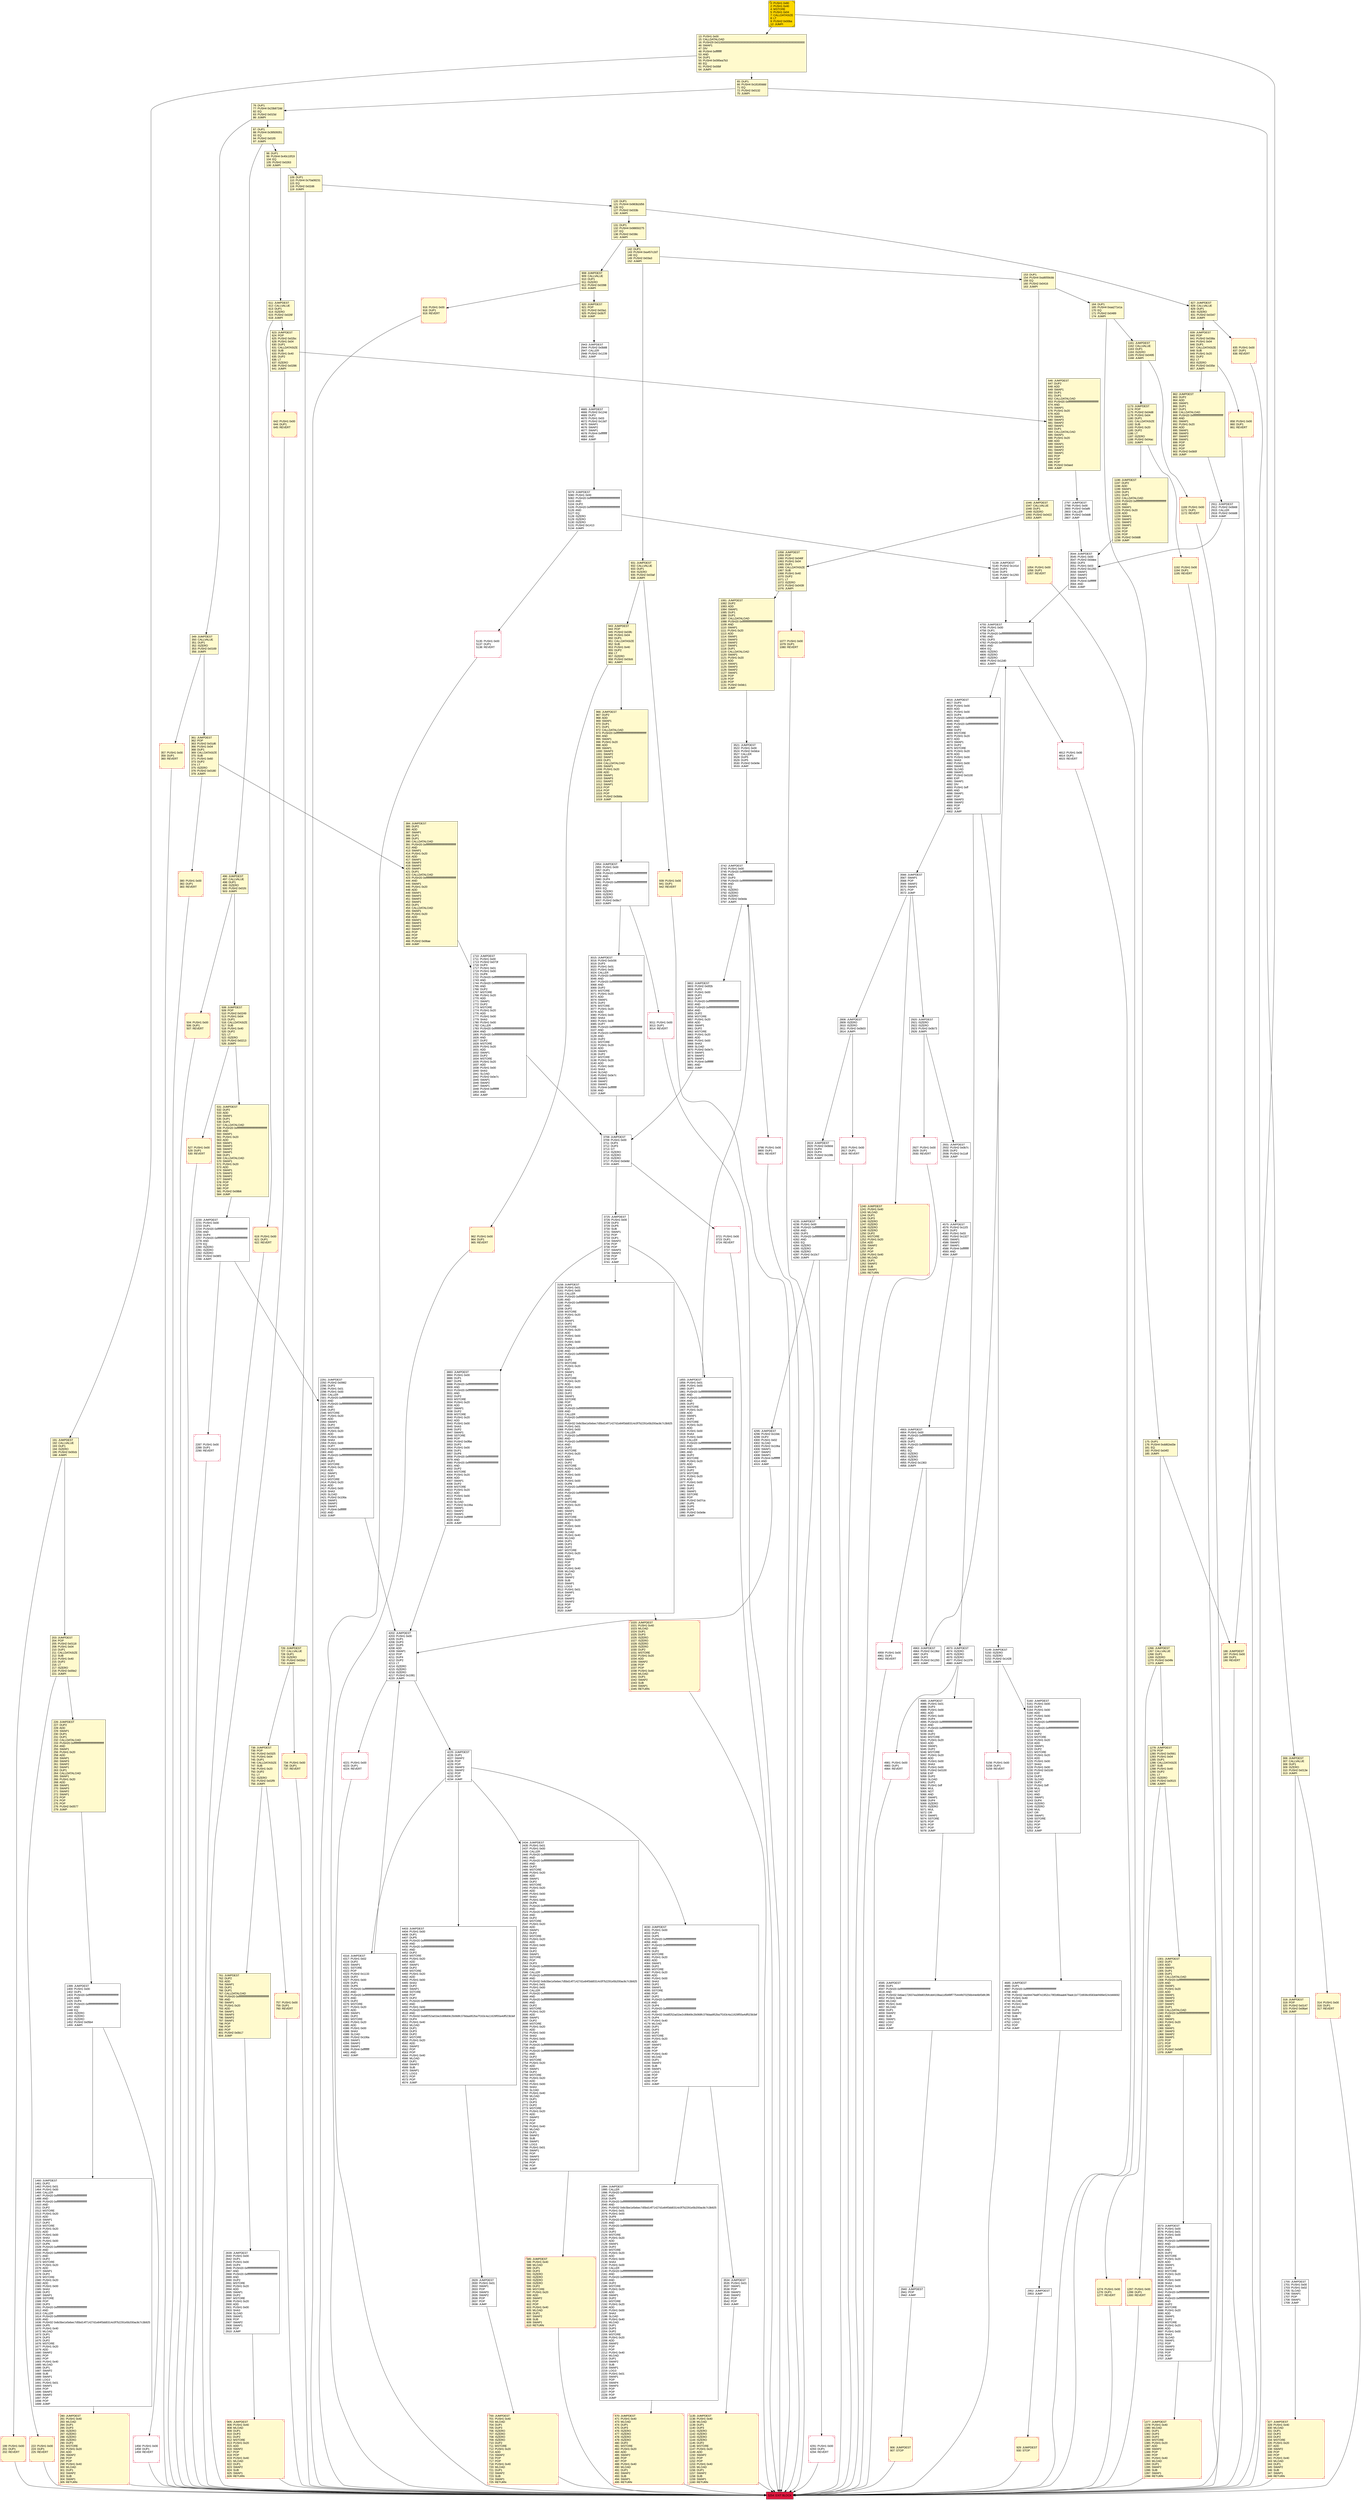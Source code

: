 digraph G {
bgcolor=transparent rankdir=UD;
node [shape=box style=filled color=black fillcolor=white fontname=arial fontcolor=black];
827 [label="827: JUMPDEST\l828: CALLVALUE\l829: DUP1\l830: ISZERO\l831: PUSH2 0x0347\l834: JUMPI\l" fillcolor=lemonchiffon ];
318 [label="318: JUMPDEST\l319: POP\l320: PUSH2 0x0147\l323: PUSH2 0x06a4\l326: JUMP\l" fillcolor=lemonchiffon ];
1278 [label="1278: JUMPDEST\l1279: POP\l1280: PUSH2 0x0561\l1283: PUSH1 0x04\l1285: DUP1\l1286: CALLDATASIZE\l1287: SUB\l1288: PUSH1 0x40\l1290: DUP2\l1291: LT\l1292: ISZERO\l1293: PUSH2 0x0515\l1296: JUMPI\l" fillcolor=lemonchiffon ];
738 [label="738: JUMPDEST\l739: POP\l740: PUSH2 0x0325\l743: PUSH1 0x04\l745: DUP1\l746: CALLDATASIZE\l747: SUB\l748: PUSH1 0x20\l750: DUP2\l751: LT\l752: ISZERO\l753: PUSH2 0x02f9\l756: JUMPI\l" fillcolor=lemonchiffon ];
1192 [label="1192: PUSH1 0x00\l1194: DUP1\l1195: REVERT\l" fillcolor=lemonchiffon shape=Msquare color=crimson ];
939 [label="939: PUSH1 0x00\l941: DUP1\l942: REVERT\l" fillcolor=lemonchiffon shape=Msquare color=crimson ];
5160 [label="5160: JUMPDEST\l5161: PUSH1 0x00\l5163: DUP3\l5164: PUSH1 0x00\l5166: ADD\l5167: PUSH1 0x00\l5169: DUP4\l5170: PUSH20 0xffffffffffffffffffffffffffffffffffffffff\l5191: AND\l5192: PUSH20 0xffffffffffffffffffffffffffffffffffffffff\l5213: AND\l5214: DUP2\l5215: MSTORE\l5216: PUSH1 0x20\l5218: ADD\l5219: SWAP1\l5220: DUP2\l5221: MSTORE\l5222: PUSH1 0x20\l5224: ADD\l5225: PUSH1 0x00\l5227: SHA3\l5228: PUSH1 0x00\l5230: PUSH2 0x0100\l5233: EXP\l5234: DUP2\l5235: SLOAD\l5236: DUP2\l5237: PUSH1 0xff\l5239: MUL\l5240: NOT\l5241: AND\l5242: SWAP1\l5243: DUP4\l5244: ISZERO\l5245: ISZERO\l5246: MUL\l5247: OR\l5248: SWAP1\l5249: SSTORE\l5250: POP\l5251: POP\l5252: POP\l5253: JUMP\l" ];
1456 [label="1456: PUSH1 0x00\l1458: DUP1\l1459: REVERT\l" shape=Msquare color=crimson ];
1081 [label="1081: JUMPDEST\l1082: DUP2\l1083: ADD\l1084: SWAP1\l1085: DUP1\l1086: DUP1\l1087: CALLDATALOAD\l1088: PUSH20 0xffffffffffffffffffffffffffffffffffffffff\l1109: AND\l1110: SWAP1\l1111: PUSH1 0x20\l1113: ADD\l1114: SWAP1\l1115: SWAP3\l1116: SWAP2\l1117: SWAP1\l1118: DUP1\l1119: CALLDATALOAD\l1120: SWAP1\l1121: PUSH1 0x20\l1123: ADD\l1124: SWAP1\l1125: SWAP3\l1126: SWAP2\l1127: SWAP1\l1128: POP\l1129: POP\l1130: POP\l1131: PUSH2 0x0dc1\l1134: JUMP\l" fillcolor=lemonchiffon ];
1196 [label="1196: JUMPDEST\l1197: DUP2\l1198: ADD\l1199: SWAP1\l1200: DUP1\l1201: DUP1\l1202: CALLDATALOAD\l1203: PUSH20 0xffffffffffffffffffffffffffffffffffffffff\l1224: AND\l1225: SWAP1\l1226: PUSH1 0x20\l1228: ADD\l1229: SWAP1\l1230: SWAP3\l1231: SWAP2\l1232: SWAP1\l1233: POP\l1234: POP\l1235: POP\l1236: PUSH2 0x0dd8\l1239: JUMP\l" fillcolor=lemonchiffon ];
4575 [label="4575: JUMPDEST\l4576: PUSH2 0x11f3\l4579: DUP2\l4580: PUSH1 0x03\l4582: PUSH2 0x1327\l4585: SWAP1\l4586: SWAP2\l4587: SWAP1\l4588: PUSH4 0xffffffff\l4593: AND\l4594: JUMP\l" ];
4973 [label="4973: JUMPDEST\l4974: ISZERO\l4975: ISZERO\l4976: ISZERO\l4977: PUSH2 0x1379\l4980: JUMPI\l" ];
361 [label="361: JUMPDEST\l362: POP\l363: PUSH2 0x01d6\l366: PUSH1 0x04\l368: DUP1\l369: CALLDATASIZE\l370: SUB\l371: PUSH1 0x60\l373: DUP2\l374: LT\l375: ISZERO\l376: PUSH2 0x0180\l379: JUMPI\l" fillcolor=lemonchiffon ];
153 [label="153: DUP1\l154: PUSH4 0xa9059cbb\l159: EQ\l160: PUSH2 0x0416\l163: JUMPI\l" fillcolor=lemonchiffon ];
164 [label="164: DUP1\l165: PUSH4 0xaa271e1a\l170: EQ\l171: PUSH2 0x0489\l174: JUMPI\l" fillcolor=lemonchiffon ];
1046 [label="1046: JUMPDEST\l1047: CALLVALUE\l1048: DUP1\l1049: ISZERO\l1050: PUSH2 0x0422\l1053: JUMPI\l" fillcolor=lemonchiffon ];
906 [label="906: JUMPDEST\l907: STOP\l" fillcolor=lemonchiffon shape=Msquare color=crimson ];
203 [label="203: JUMPDEST\l204: POP\l205: PUSH2 0x0118\l208: PUSH1 0x04\l210: DUP1\l211: CALLDATASIZE\l212: SUB\l213: PUSH1 0x40\l215: DUP2\l216: LT\l217: ISZERO\l218: PUSH2 0x00e2\l221: JUMPI\l" fillcolor=lemonchiffon ];
642 [label="642: PUSH1 0x00\l644: DUP1\l645: REVERT\l" fillcolor=lemonchiffon shape=Msquare color=crimson ];
280 [label="280: JUMPDEST\l281: PUSH1 0x40\l283: MLOAD\l284: DUP1\l285: DUP3\l286: ISZERO\l287: ISZERO\l288: ISZERO\l289: ISZERO\l290: DUP2\l291: MSTORE\l292: PUSH1 0x20\l294: ADD\l295: SWAP2\l296: POP\l297: POP\l298: PUSH1 0x40\l300: MLOAD\l301: DUP1\l302: SWAP2\l303: SUB\l304: SWAP1\l305: RETURN\l" fillcolor=lemonchiffon shape=Msquare color=crimson ];
1399 [label="1399: JUMPDEST\l1400: PUSH1 0x00\l1402: DUP1\l1403: PUSH20 0xffffffffffffffffffffffffffffffffffffffff\l1424: AND\l1425: DUP4\l1426: PUSH20 0xffffffffffffffffffffffffffffffffffffffff\l1447: AND\l1448: EQ\l1449: ISZERO\l1450: ISZERO\l1451: ISZERO\l1452: PUSH2 0x05b4\l1455: JUMPI\l" ];
13 [label="13: PUSH1 0x00\l15: CALLDATALOAD\l16: PUSH29 0x0100000000000000000000000000000000000000000000000000000000\l46: SWAP1\l47: DIV\l48: PUSH4 0xffffffff\l53: AND\l54: DUP1\l55: PUSH4 0x095ea7b3\l60: EQ\l61: PUSH2 0x00bf\l64: JUMPI\l" fillcolor=lemonchiffon ];
1173 [label="1173: JUMPDEST\l1174: POP\l1175: PUSH2 0x04d8\l1178: PUSH1 0x04\l1180: DUP1\l1181: CALLDATASIZE\l1182: SUB\l1183: PUSH1 0x20\l1185: DUP2\l1186: LT\l1187: ISZERO\l1188: PUSH2 0x04ac\l1191: JUMPI\l" fillcolor=lemonchiffon ];
3721 [label="3721: PUSH1 0x00\l3723: DUP1\l3724: REVERT\l" shape=Msquare color=crimson ];
226 [label="226: JUMPDEST\l227: DUP2\l228: ADD\l229: SWAP1\l230: DUP1\l231: DUP1\l232: CALLDATALOAD\l233: PUSH20 0xffffffffffffffffffffffffffffffffffffffff\l254: AND\l255: SWAP1\l256: PUSH1 0x20\l258: ADD\l259: SWAP1\l260: SWAP3\l261: SWAP2\l262: SWAP1\l263: DUP1\l264: CALLDATALOAD\l265: SWAP1\l266: PUSH1 0x20\l268: ADD\l269: SWAP1\l270: SWAP3\l271: SWAP2\l272: SWAP1\l273: POP\l274: POP\l275: POP\l276: PUSH2 0x0577\l279: JUMP\l" fillcolor=lemonchiffon ];
1169 [label="1169: PUSH1 0x00\l1171: DUP1\l1172: REVERT\l" fillcolor=lemonchiffon shape=Msquare color=crimson ];
611 [label="611: JUMPDEST\l612: CALLVALUE\l613: DUP1\l614: ISZERO\l615: PUSH2 0x026f\l618: JUMPI\l" fillcolor=lemonchiffon ];
916 [label="916: PUSH1 0x00\l918: DUP1\l919: REVERT\l" fillcolor=lemonchiffon shape=Msquare color=crimson ];
929 [label="929: JUMPDEST\l930: STOP\l" fillcolor=lemonchiffon shape=Msquare color=crimson ];
2911 [label="2911: JUMPDEST\l2912: PUSH2 0x0b68\l2915: CALLER\l2916: PUSH2 0x0dd8\l2919: JUMP\l" ];
2920 [label="2920: JUMPDEST\l2921: ISZERO\l2922: ISZERO\l2923: PUSH2 0x0b73\l2926: JUMPI\l" ];
1460 [label="1460: JUMPDEST\l1461: DUP2\l1462: PUSH1 0x01\l1464: PUSH1 0x00\l1466: CALLER\l1467: PUSH20 0xffffffffffffffffffffffffffffffffffffffff\l1488: AND\l1489: PUSH20 0xffffffffffffffffffffffffffffffffffffffff\l1510: AND\l1511: DUP2\l1512: MSTORE\l1513: PUSH1 0x20\l1515: ADD\l1516: SWAP1\l1517: DUP2\l1518: MSTORE\l1519: PUSH1 0x20\l1521: ADD\l1522: PUSH1 0x00\l1524: SHA3\l1525: PUSH1 0x00\l1527: DUP6\l1528: PUSH20 0xffffffffffffffffffffffffffffffffffffffff\l1549: AND\l1550: PUSH20 0xffffffffffffffffffffffffffffffffffffffff\l1571: AND\l1572: DUP2\l1573: MSTORE\l1574: PUSH1 0x20\l1576: ADD\l1577: SWAP1\l1578: DUP2\l1579: MSTORE\l1580: PUSH1 0x20\l1582: ADD\l1583: PUSH1 0x00\l1585: SHA3\l1586: DUP2\l1587: SWAP1\l1588: SSTORE\l1589: POP\l1590: DUP3\l1591: PUSH20 0xffffffffffffffffffffffffffffffffffffffff\l1612: AND\l1613: CALLER\l1614: PUSH20 0xffffffffffffffffffffffffffffffffffffffff\l1635: AND\l1636: PUSH32 0x8c5be1e5ebec7d5bd14f71427d1e84f3dd0314c0f7b2291e5b200ac8c7c3b925\l1669: DUP5\l1670: PUSH1 0x40\l1672: MLOAD\l1673: DUP1\l1674: DUP3\l1675: DUP2\l1676: MSTORE\l1677: PUSH1 0x20\l1679: ADD\l1680: SWAP2\l1681: POP\l1682: POP\l1683: PUSH1 0x40\l1685: MLOAD\l1686: DUP1\l1687: SWAP2\l1688: SUB\l1689: SWAP1\l1690: LOG3\l1691: PUSH1 0x01\l1693: SWAP1\l1694: POP\l1695: SWAP3\l1696: SWAP2\l1697: POP\l1698: POP\l1699: JUMP\l" ];
191 [label="191: JUMPDEST\l192: CALLVALUE\l193: DUP1\l194: ISZERO\l195: PUSH2 0x00cb\l198: JUMPI\l" fillcolor=lemonchiffon ];
98 [label="98: DUP1\l99: PUSH4 0x40c10f19\l104: EQ\l105: PUSH2 0x0263\l108: JUMPI\l" fillcolor=lemonchiffon ];
3742 [label="3742: JUMPDEST\l3743: PUSH1 0x00\l3745: PUSH20 0xffffffffffffffffffffffffffffffffffffffff\l3766: AND\l3767: DUP3\l3768: PUSH20 0xffffffffffffffffffffffffffffffffffffffff\l3789: AND\l3790: EQ\l3791: ISZERO\l3792: ISZERO\l3793: ISZERO\l3794: PUSH2 0x0eda\l3797: JUMPI\l" ];
1855 [label="1855: JUMPDEST\l1856: PUSH1 0x01\l1858: PUSH1 0x00\l1860: DUP7\l1861: PUSH20 0xffffffffffffffffffffffffffffffffffffffff\l1882: AND\l1883: PUSH20 0xffffffffffffffffffffffffffffffffffffffff\l1904: AND\l1905: DUP2\l1906: MSTORE\l1907: PUSH1 0x20\l1909: ADD\l1910: SWAP1\l1911: DUP2\l1912: MSTORE\l1913: PUSH1 0x20\l1915: ADD\l1916: PUSH1 0x00\l1918: SHA3\l1919: PUSH1 0x00\l1921: CALLER\l1922: PUSH20 0xffffffffffffffffffffffffffffffffffffffff\l1943: AND\l1944: PUSH20 0xffffffffffffffffffffffffffffffffffffffff\l1965: AND\l1966: DUP2\l1967: MSTORE\l1968: PUSH1 0x20\l1970: ADD\l1971: SWAP1\l1972: DUP2\l1973: MSTORE\l1974: PUSH1 0x20\l1976: ADD\l1977: PUSH1 0x00\l1979: SHA3\l1980: DUP2\l1981: SWAP1\l1982: SSTORE\l1983: POP\l1984: PUSH2 0x07ca\l1987: DUP5\l1988: DUP5\l1989: DUP5\l1990: PUSH2 0x0e9e\l1993: JUMP\l" ];
2434 [label="2434: JUMPDEST\l2435: PUSH1 0x01\l2437: PUSH1 0x00\l2439: CALLER\l2440: PUSH20 0xffffffffffffffffffffffffffffffffffffffff\l2461: AND\l2462: PUSH20 0xffffffffffffffffffffffffffffffffffffffff\l2483: AND\l2484: DUP2\l2485: MSTORE\l2486: PUSH1 0x20\l2488: ADD\l2489: SWAP1\l2490: DUP2\l2491: MSTORE\l2492: PUSH1 0x20\l2494: ADD\l2495: PUSH1 0x00\l2497: SHA3\l2498: PUSH1 0x00\l2500: DUP6\l2501: PUSH20 0xffffffffffffffffffffffffffffffffffffffff\l2522: AND\l2523: PUSH20 0xffffffffffffffffffffffffffffffffffffffff\l2544: AND\l2545: DUP2\l2546: MSTORE\l2547: PUSH1 0x20\l2549: ADD\l2550: SWAP1\l2551: DUP2\l2552: MSTORE\l2553: PUSH1 0x20\l2555: ADD\l2556: PUSH1 0x00\l2558: SHA3\l2559: DUP2\l2560: SWAP1\l2561: SSTORE\l2562: POP\l2563: DUP3\l2564: PUSH20 0xffffffffffffffffffffffffffffffffffffffff\l2585: AND\l2586: CALLER\l2587: PUSH20 0xffffffffffffffffffffffffffffffffffffffff\l2608: AND\l2609: PUSH32 0x8c5be1e5ebec7d5bd14f71427d1e84f3dd0314c0f7b2291e5b200ac8c7c3b925\l2642: PUSH1 0x01\l2644: PUSH1 0x00\l2646: CALLER\l2647: PUSH20 0xffffffffffffffffffffffffffffffffffffffff\l2668: AND\l2669: PUSH20 0xffffffffffffffffffffffffffffffffffffffff\l2690: AND\l2691: DUP2\l2692: MSTORE\l2693: PUSH1 0x20\l2695: ADD\l2696: SWAP1\l2697: DUP2\l2698: MSTORE\l2699: PUSH1 0x20\l2701: ADD\l2702: PUSH1 0x00\l2704: SHA3\l2705: PUSH1 0x00\l2707: DUP8\l2708: PUSH20 0xffffffffffffffffffffffffffffffffffffffff\l2729: AND\l2730: PUSH20 0xffffffffffffffffffffffffffffffffffffffff\l2751: AND\l2752: DUP2\l2753: MSTORE\l2754: PUSH1 0x20\l2756: ADD\l2757: SWAP1\l2758: DUP2\l2759: MSTORE\l2760: PUSH1 0x20\l2762: ADD\l2763: PUSH1 0x00\l2765: SHA3\l2766: SLOAD\l2767: PUSH1 0x40\l2769: MLOAD\l2770: DUP1\l2771: DUP3\l2772: DUP2\l2773: MSTORE\l2774: PUSH1 0x20\l2776: ADD\l2777: SWAP2\l2778: POP\l2779: POP\l2780: PUSH1 0x40\l2782: MLOAD\l2783: DUP1\l2784: SWAP2\l2785: SUB\l2786: SWAP1\l2787: LOG3\l2788: PUSH1 0x01\l2790: SWAP1\l2791: POP\l2792: SWAP3\l2793: SWAP2\l2794: POP\l2795: POP\l2796: JUMP\l" ];
2808 [label="2808: JUMPDEST\l2809: ISZERO\l2810: ISZERO\l2811: PUSH2 0x0b03\l2814: JUMPI\l" ];
4235 [label="4235: JUMPDEST\l4236: PUSH1 0x00\l4238: PUSH20 0xffffffffffffffffffffffffffffffffffffffff\l4259: AND\l4260: DUP3\l4261: PUSH20 0xffffffffffffffffffffffffffffffffffffffff\l4282: AND\l4283: EQ\l4284: ISZERO\l4285: ISZERO\l4286: ISZERO\l4287: PUSH2 0x10c7\l4290: JUMPI\l" ];
3566 [label="3566: JUMPDEST\l3567: SWAP1\l3568: POP\l3569: SWAP2\l3570: SWAP1\l3571: POP\l3572: JUMP\l" ];
943 [label="943: JUMPDEST\l944: POP\l945: PUSH2 0x03fc\l948: PUSH1 0x04\l950: DUP1\l951: CALLDATASIZE\l952: SUB\l953: PUSH1 0x40\l955: DUP2\l956: LT\l957: ISZERO\l958: PUSH2 0x03c6\l961: JUMPI\l" fillcolor=lemonchiffon ];
4316 [label="4316: JUMPDEST\l4317: PUSH1 0x02\l4319: DUP2\l4320: SWAP1\l4321: SSTORE\l4322: POP\l4323: PUSH2 0x1133\l4326: DUP2\l4327: PUSH1 0x00\l4329: DUP1\l4330: DUP6\l4331: PUSH20 0xffffffffffffffffffffffffffffffffffffffff\l4352: AND\l4353: PUSH20 0xffffffffffffffffffffffffffffffffffffffff\l4374: AND\l4375: DUP2\l4376: MSTORE\l4377: PUSH1 0x20\l4379: ADD\l4380: SWAP1\l4381: DUP2\l4382: MSTORE\l4383: PUSH1 0x20\l4385: ADD\l4386: PUSH1 0x00\l4388: SHA3\l4389: SLOAD\l4390: PUSH2 0x106a\l4393: SWAP1\l4394: SWAP2\l4395: SWAP1\l4396: PUSH4 0xffffffff\l4401: AND\l4402: JUMP\l" ];
931 [label="931: JUMPDEST\l932: CALLVALUE\l933: DUP1\l934: ISZERO\l935: PUSH2 0x03af\l938: JUMPI\l" fillcolor=lemonchiffon ];
839 [label="839: JUMPDEST\l840: POP\l841: PUSH2 0x038a\l844: PUSH1 0x04\l846: DUP1\l847: CALLDATASIZE\l848: SUB\l849: PUSH1 0x20\l851: DUP2\l852: LT\l853: ISZERO\l854: PUSH2 0x035e\l857: JUMPI\l" fillcolor=lemonchiffon ];
4816 [label="4816: JUMPDEST\l4817: DUP3\l4818: PUSH1 0x00\l4820: ADD\l4821: PUSH1 0x00\l4823: DUP4\l4824: PUSH20 0xffffffffffffffffffffffffffffffffffffffff\l4845: AND\l4846: PUSH20 0xffffffffffffffffffffffffffffffffffffffff\l4867: AND\l4868: DUP2\l4869: MSTORE\l4870: PUSH1 0x20\l4872: ADD\l4873: SWAP1\l4874: DUP2\l4875: MSTORE\l4876: PUSH1 0x20\l4878: ADD\l4879: PUSH1 0x00\l4881: SHA3\l4882: PUSH1 0x00\l4884: SWAP1\l4885: SLOAD\l4886: SWAP1\l4887: PUSH2 0x0100\l4890: EXP\l4891: SWAP1\l4892: DIV\l4893: PUSH1 0xff\l4895: AND\l4896: SWAP1\l4897: POP\l4898: SWAP3\l4899: SWAP2\l4900: POP\l4901: POP\l4902: JUMP\l" ];
3521 [label="3521: JUMPDEST\l3522: PUSH1 0x00\l3524: PUSH2 0x0dce\l3527: CALLER\l3528: DUP5\l3529: DUP5\l3530: PUSH2 0x0e9e\l3533: JUMP\l" ];
2287 [label="2287: PUSH1 0x00\l2289: DUP1\l2290: REVERT\l" shape=Msquare color=crimson ];
65 [label="65: DUP1\l66: PUSH4 0x18160ddd\l71: EQ\l72: PUSH2 0x0132\l75: JUMPI\l" fillcolor=lemonchiffon ];
2230 [label="2230: JUMPDEST\l2231: PUSH1 0x00\l2233: DUP1\l2234: PUSH20 0xffffffffffffffffffffffffffffffffffffffff\l2255: AND\l2256: DUP4\l2257: PUSH20 0xffffffffffffffffffffffffffffffffffffffff\l2278: AND\l2279: EQ\l2280: ISZERO\l2281: ISZERO\l2282: ISZERO\l2283: PUSH2 0x08f3\l2286: JUMPI\l" ];
966 [label="966: JUMPDEST\l967: DUP2\l968: ADD\l969: SWAP1\l970: DUP1\l971: DUP1\l972: CALLDATALOAD\l973: PUSH20 0xffffffffffffffffffffffffffffffffffffffff\l994: AND\l995: SWAP1\l996: PUSH1 0x20\l998: ADD\l999: SWAP1\l1000: SWAP3\l1001: SWAP2\l1002: SWAP1\l1003: DUP1\l1004: CALLDATALOAD\l1005: SWAP1\l1006: PUSH1 0x20\l1008: ADD\l1009: SWAP1\l1010: SWAP3\l1011: SWAP2\l1012: SWAP1\l1013: POP\l1014: POP\l1015: POP\l1016: PUSH2 0x0b8a\l1019: JUMP\l" fillcolor=lemonchiffon ];
1135 [label="1135: JUMPDEST\l1136: PUSH1 0x40\l1138: MLOAD\l1139: DUP1\l1140: DUP3\l1141: ISZERO\l1142: ISZERO\l1143: ISZERO\l1144: ISZERO\l1145: DUP2\l1146: MSTORE\l1147: PUSH1 0x20\l1149: ADD\l1150: SWAP2\l1151: POP\l1152: POP\l1153: PUSH1 0x40\l1155: MLOAD\l1156: DUP1\l1157: SWAP2\l1158: SUB\l1159: SWAP1\l1160: RETURN\l" fillcolor=lemonchiffon shape=Msquare color=crimson ];
757 [label="757: PUSH1 0x00\l759: DUP1\l760: REVERT\l" fillcolor=lemonchiffon shape=Msquare color=crimson ];
504 [label="504: PUSH1 0x00\l506: DUP1\l507: REVERT\l" fillcolor=lemonchiffon shape=Msquare color=crimson ];
1274 [label="1274: PUSH1 0x00\l1276: DUP1\l1277: REVERT\l" fillcolor=lemonchiffon shape=Msquare color=crimson ];
2940 [label="2940: JUMPDEST\l2941: POP\l2942: JUMP\l" ];
4963 [label="4963: JUMPDEST\l4964: PUSH2 0x136d\l4967: DUP3\l4968: DUP3\l4969: PUSH2 0x1293\l4972: JUMP\l" ];
4202 [label="4202: JUMPDEST\l4203: PUSH1 0x00\l4205: DUP1\l4206: DUP3\l4207: DUP5\l4208: ADD\l4209: SWAP1\l4210: POP\l4211: DUP4\l4212: DUP2\l4213: LT\l4214: ISZERO\l4215: ISZERO\l4216: ISZERO\l4217: PUSH2 0x1081\l4220: JUMPI\l" ];
2931 [label="2931: JUMPDEST\l2932: PUSH2 0x0b7c\l2935: DUP2\l2936: PUSH2 0x11df\l2939: JUMP\l" ];
4295 [label="4295: JUMPDEST\l4296: PUSH2 0x10dc\l4299: DUP2\l4300: PUSH1 0x02\l4302: SLOAD\l4303: PUSH2 0x106a\l4306: SWAP1\l4307: SWAP2\l4308: SWAP1\l4309: PUSH4 0xffffffff\l4314: AND\l4315: JUMP\l" ];
2815 [label="2815: PUSH1 0x00\l2817: DUP1\l2818: REVERT\l" shape=Msquare color=crimson ];
3011 [label="3011: PUSH1 0x00\l3013: DUP1\l3014: REVERT\l" shape=Msquare color=crimson ];
4291 [label="4291: PUSH1 0x00\l4293: DUP1\l4294: REVERT\l" shape=Msquare color=crimson ];
962 [label="962: PUSH1 0x00\l964: DUP1\l965: REVERT\l" fillcolor=lemonchiffon shape=Msquare color=crimson ];
3534 [label="3534: JUMPDEST\l3535: PUSH1 0x01\l3537: SWAP1\l3538: POP\l3539: SWAP3\l3540: SWAP2\l3541: POP\l3542: POP\l3543: JUMP\l" ];
199 [label="199: PUSH1 0x00\l201: DUP1\l202: REVERT\l" fillcolor=lemonchiffon shape=Msquare color=crimson ];
1700 [label="1700: JUMPDEST\l1701: PUSH1 0x00\l1703: PUSH1 0x02\l1705: SLOAD\l1706: SWAP1\l1707: POP\l1708: SWAP1\l1709: JUMP\l" ];
3883 [label="3883: JUMPDEST\l3884: PUSH1 0x00\l3886: DUP1\l3887: DUP6\l3888: PUSH20 0xffffffffffffffffffffffffffffffffffffffff\l3909: AND\l3910: PUSH20 0xffffffffffffffffffffffffffffffffffffffff\l3931: AND\l3932: DUP2\l3933: MSTORE\l3934: PUSH1 0x20\l3936: ADD\l3937: SWAP1\l3938: DUP2\l3939: MSTORE\l3940: PUSH1 0x20\l3942: ADD\l3943: PUSH1 0x00\l3945: SHA3\l3946: DUP2\l3947: SWAP1\l3948: SSTORE\l3949: POP\l3950: PUSH2 0x0fbe\l3953: DUP2\l3954: PUSH1 0x00\l3956: DUP1\l3957: DUP6\l3958: PUSH20 0xffffffffffffffffffffffffffffffffffffffff\l3979: AND\l3980: PUSH20 0xffffffffffffffffffffffffffffffffffffffff\l4001: AND\l4002: DUP2\l4003: MSTORE\l4004: PUSH1 0x20\l4006: ADD\l4007: SWAP1\l4008: DUP2\l4009: MSTORE\l4010: PUSH1 0x20\l4012: ADD\l4013: PUSH1 0x00\l4015: SHA3\l4016: SLOAD\l4017: PUSH2 0x106a\l4020: SWAP1\l4021: SWAP2\l4022: SWAP1\l4023: PUSH4 0xffffffff\l4028: AND\l4029: JUMP\l" ];
4812 [label="4812: PUSH1 0x00\l4814: DUP1\l4815: REVERT\l" shape=Msquare color=crimson ];
3573 [label="3573: JUMPDEST\l3574: PUSH1 0x00\l3576: PUSH1 0x01\l3578: PUSH1 0x00\l3580: DUP5\l3581: PUSH20 0xffffffffffffffffffffffffffffffffffffffff\l3602: AND\l3603: PUSH20 0xffffffffffffffffffffffffffffffffffffffff\l3624: AND\l3625: DUP2\l3626: MSTORE\l3627: PUSH1 0x20\l3629: ADD\l3630: SWAP1\l3631: DUP2\l3632: MSTORE\l3633: PUSH1 0x20\l3635: ADD\l3636: PUSH1 0x00\l3638: SHA3\l3639: PUSH1 0x00\l3641: DUP4\l3642: PUSH20 0xffffffffffffffffffffffffffffffffffffffff\l3663: AND\l3664: PUSH20 0xffffffffffffffffffffffffffffffffffffffff\l3685: AND\l3686: DUP2\l3687: MSTORE\l3688: PUSH1 0x20\l3690: ADD\l3691: SWAP1\l3692: DUP2\l3693: MSTORE\l3694: PUSH1 0x20\l3696: ADD\l3697: PUSH1 0x00\l3699: SHA3\l3700: SLOAD\l3701: SWAP1\l3702: POP\l3703: SWAP3\l3704: SWAP2\l3705: POP\l3706: POP\l3707: JUMP\l" ];
2291 [label="2291: JUMPDEST\l2292: PUSH2 0x0982\l2295: DUP3\l2296: PUSH1 0x01\l2298: PUSH1 0x00\l2300: CALLER\l2301: PUSH20 0xffffffffffffffffffffffffffffffffffffffff\l2322: AND\l2323: PUSH20 0xffffffffffffffffffffffffffffffffffffffff\l2344: AND\l2345: DUP2\l2346: MSTORE\l2347: PUSH1 0x20\l2349: ADD\l2350: SWAP1\l2351: DUP2\l2352: MSTORE\l2353: PUSH1 0x20\l2355: ADD\l2356: PUSH1 0x00\l2358: SHA3\l2359: PUSH1 0x00\l2361: DUP7\l2362: PUSH20 0xffffffffffffffffffffffffffffffffffffffff\l2383: AND\l2384: PUSH20 0xffffffffffffffffffffffffffffffffffffffff\l2405: AND\l2406: DUP2\l2407: MSTORE\l2408: PUSH1 0x20\l2410: ADD\l2411: SWAP1\l2412: DUP2\l2413: MSTORE\l2414: PUSH1 0x20\l2416: ADD\l2417: PUSH1 0x00\l2419: SHA3\l2420: SLOAD\l2421: PUSH2 0x106a\l2424: SWAP1\l2425: SWAP2\l2426: SWAP1\l2427: PUSH4 0xffffffff\l2432: AND\l2433: JUMP\l" ];
3015 [label="3015: JUMPDEST\l3016: PUSH2 0x0c56\l3019: DUP3\l3020: PUSH1 0x01\l3022: PUSH1 0x00\l3024: CALLER\l3025: PUSH20 0xffffffffffffffffffffffffffffffffffffffff\l3046: AND\l3047: PUSH20 0xffffffffffffffffffffffffffffffffffffffff\l3068: AND\l3069: DUP2\l3070: MSTORE\l3071: PUSH1 0x20\l3073: ADD\l3074: SWAP1\l3075: DUP2\l3076: MSTORE\l3077: PUSH1 0x20\l3079: ADD\l3080: PUSH1 0x00\l3082: SHA3\l3083: PUSH1 0x00\l3085: DUP7\l3086: PUSH20 0xffffffffffffffffffffffffffffffffffffffff\l3107: AND\l3108: PUSH20 0xffffffffffffffffffffffffffffffffffffffff\l3129: AND\l3130: DUP2\l3131: MSTORE\l3132: PUSH1 0x20\l3134: ADD\l3135: SWAP1\l3136: DUP2\l3137: MSTORE\l3138: PUSH1 0x20\l3140: ADD\l3141: PUSH1 0x00\l3143: SHA3\l3144: SLOAD\l3145: PUSH2 0x0e7c\l3148: SWAP1\l3149: SWAP2\l3150: SWAP1\l3151: PUSH4 0xffffffff\l3156: AND\l3157: JUMP\l" ];
585 [label="585: JUMPDEST\l586: PUSH1 0x40\l588: MLOAD\l589: DUP1\l590: DUP3\l591: ISZERO\l592: ISZERO\l593: ISZERO\l594: ISZERO\l595: DUP2\l596: MSTORE\l597: PUSH1 0x20\l599: ADD\l600: SWAP2\l601: POP\l602: POP\l603: PUSH1 0x40\l605: MLOAD\l606: DUP1\l607: SWAP2\l608: SUB\l609: SWAP1\l610: RETURN\l" fillcolor=lemonchiffon shape=Msquare color=crimson ];
862 [label="862: JUMPDEST\l863: DUP2\l864: ADD\l865: SWAP1\l866: DUP1\l867: DUP1\l868: CALLDATALOAD\l869: PUSH20 0xffffffffffffffffffffffffffffffffffffffff\l890: AND\l891: SWAP1\l892: PUSH1 0x20\l894: ADD\l895: SWAP1\l896: SWAP3\l897: SWAP2\l898: SWAP1\l899: POP\l900: POP\l901: POP\l902: PUSH2 0x0b5f\l905: JUMP\l" fillcolor=lemonchiffon ];
87 [label="87: DUP1\l88: PUSH4 0x39509351\l93: EQ\l94: PUSH2 0x01f0\l97: JUMPI\l" fillcolor=lemonchiffon ];
3798 [label="3798: PUSH1 0x00\l3800: DUP1\l3801: REVERT\l" shape=Msquare color=crimson ];
4030 [label="4030: JUMPDEST\l4031: PUSH1 0x00\l4033: DUP1\l4034: DUP5\l4035: PUSH20 0xffffffffffffffffffffffffffffffffffffffff\l4056: AND\l4057: PUSH20 0xffffffffffffffffffffffffffffffffffffffff\l4078: AND\l4079: DUP2\l4080: MSTORE\l4081: PUSH1 0x20\l4083: ADD\l4084: SWAP1\l4085: DUP2\l4086: MSTORE\l4087: PUSH1 0x20\l4089: ADD\l4090: PUSH1 0x00\l4092: SHA3\l4093: DUP2\l4094: SWAP1\l4095: SSTORE\l4096: POP\l4097: DUP2\l4098: PUSH20 0xffffffffffffffffffffffffffffffffffffffff\l4119: AND\l4120: DUP4\l4121: PUSH20 0xffffffffffffffffffffffffffffffffffffffff\l4142: AND\l4143: PUSH32 0xddf252ad1be2c89b69c2b068fc378daa952ba7f163c4a11628f55a4df523b3ef\l4176: DUP4\l4177: PUSH1 0x40\l4179: MLOAD\l4180: DUP1\l4181: DUP3\l4182: DUP2\l4183: MSTORE\l4184: PUSH1 0x20\l4186: ADD\l4187: SWAP2\l4188: POP\l4189: POP\l4190: PUSH1 0x40\l4192: MLOAD\l4193: DUP1\l4194: SWAP2\l4195: SUB\l4196: SWAP1\l4197: LOG3\l4198: POP\l4199: POP\l4200: POP\l4201: JUMP\l" ];
3802 [label="3802: JUMPDEST\l3803: PUSH2 0x0f2b\l3806: DUP2\l3807: PUSH1 0x00\l3809: DUP1\l3810: DUP7\l3811: PUSH20 0xffffffffffffffffffffffffffffffffffffffff\l3832: AND\l3833: PUSH20 0xffffffffffffffffffffffffffffffffffffffff\l3854: AND\l3855: DUP2\l3856: MSTORE\l3857: PUSH1 0x20\l3859: ADD\l3860: SWAP1\l3861: DUP2\l3862: MSTORE\l3863: PUSH1 0x20\l3865: ADD\l3866: PUSH1 0x00\l3868: SHA3\l3869: SLOAD\l3870: PUSH2 0x0e7c\l3873: SWAP1\l3874: SWAP2\l3875: SWAP1\l3876: PUSH4 0xffffffff\l3881: AND\l3882: JUMP\l" ];
222 [label="222: PUSH1 0x00\l224: DUP1\l225: REVERT\l" fillcolor=lemonchiffon shape=Msquare color=crimson ];
734 [label="734: PUSH1 0x00\l736: DUP1\l737: REVERT\l" fillcolor=lemonchiffon shape=Msquare color=crimson ];
700 [label="700: JUMPDEST\l701: PUSH1 0x40\l703: MLOAD\l704: DUP1\l705: DUP3\l706: ISZERO\l707: ISZERO\l708: ISZERO\l709: ISZERO\l710: DUP2\l711: MSTORE\l712: PUSH1 0x20\l714: ADD\l715: SWAP2\l716: POP\l717: POP\l718: PUSH1 0x40\l720: MLOAD\l721: DUP1\l722: SWAP2\l723: SUB\l724: SWAP1\l725: RETURN\l" fillcolor=lemonchiffon shape=Msquare color=crimson ];
2839 [label="2839: JUMPDEST\l2840: PUSH1 0x00\l2842: DUP1\l2843: PUSH1 0x00\l2845: DUP4\l2846: PUSH20 0xffffffffffffffffffffffffffffffffffffffff\l2867: AND\l2868: PUSH20 0xffffffffffffffffffffffffffffffffffffffff\l2889: AND\l2890: DUP2\l2891: MSTORE\l2892: PUSH1 0x20\l2894: ADD\l2895: SWAP1\l2896: DUP2\l2897: MSTORE\l2898: PUSH1 0x20\l2900: ADD\l2901: PUSH1 0x00\l2903: SHA3\l2904: SLOAD\l2905: SWAP1\l2906: POP\l2907: SWAP2\l2908: SWAP1\l2909: POP\l2910: JUMP\l" ];
4755 [label="4755: JUMPDEST\l4756: PUSH1 0x00\l4758: DUP1\l4759: PUSH20 0xffffffffffffffffffffffffffffffffffffffff\l4780: AND\l4781: DUP3\l4782: PUSH20 0xffffffffffffffffffffffffffffffffffffffff\l4803: AND\l4804: EQ\l4805: ISZERO\l4806: ISZERO\l4807: ISZERO\l4808: PUSH2 0x12d0\l4811: JUMPI\l" ];
496 [label="496: JUMPDEST\l497: CALLVALUE\l498: DUP1\l499: ISZERO\l500: PUSH2 0x01fc\l503: JUMPI\l" fillcolor=lemonchiffon ];
4595 [label="4595: JUMPDEST\l4596: DUP1\l4597: PUSH20 0xffffffffffffffffffffffffffffffffffffffff\l4618: AND\l4619: PUSH32 0x6ae172837ea30b801fbfcdd4108aa1d5bf8ff775444fd70256b44e6bf3dfc3f6\l4652: PUSH1 0x40\l4654: MLOAD\l4655: PUSH1 0x40\l4657: MLOAD\l4658: DUP1\l4659: SWAP2\l4660: SUB\l4661: SWAP1\l4662: LOG2\l4663: POP\l4664: JUMP\l" ];
5156 [label="5156: PUSH1 0x00\l5158: DUP1\l5159: REVERT\l" shape=Msquare color=crimson ];
5254 [label="5254: EXIT BLOCK\l" fillcolor=crimson ];
4903 [label="4903: JUMPDEST\l4904: PUSH1 0x00\l4906: PUSH20 0xffffffffffffffffffffffffffffffffffffffff\l4927: AND\l4928: DUP2\l4929: PUSH20 0xffffffffffffffffffffffffffffffffffffffff\l4950: AND\l4951: EQ\l4952: ISZERO\l4953: ISZERO\l4954: ISZERO\l4955: PUSH2 0x1363\l4958: JUMPI\l" ];
646 [label="646: JUMPDEST\l647: DUP2\l648: ADD\l649: SWAP1\l650: DUP1\l651: DUP1\l652: CALLDATALOAD\l653: PUSH20 0xffffffffffffffffffffffffffffffffffffffff\l674: AND\l675: SWAP1\l676: PUSH1 0x20\l678: ADD\l679: SWAP1\l680: SWAP3\l681: SWAP2\l682: SWAP1\l683: DUP1\l684: CALLDATALOAD\l685: SWAP1\l686: PUSH1 0x20\l688: ADD\l689: SWAP1\l690: SWAP3\l691: SWAP2\l692: SWAP1\l693: POP\l694: POP\l695: POP\l696: PUSH2 0x0aed\l699: JUMP\l" fillcolor=lemonchiffon ];
623 [label="623: JUMPDEST\l624: POP\l625: PUSH2 0x02bc\l628: PUSH1 0x04\l630: DUP1\l631: CALLDATASIZE\l632: SUB\l633: PUSH1 0x40\l635: DUP2\l636: LT\l637: ISZERO\l638: PUSH2 0x0286\l641: JUMPI\l" fillcolor=lemonchiffon ];
1058 [label="1058: JUMPDEST\l1059: POP\l1060: PUSH2 0x046f\l1063: PUSH1 0x04\l1065: DUP1\l1066: CALLDATASIZE\l1067: SUB\l1068: PUSH1 0x40\l1070: DUP2\l1071: LT\l1072: ISZERO\l1073: PUSH2 0x0439\l1076: JUMPI\l" fillcolor=lemonchiffon ];
1077 [label="1077: PUSH1 0x00\l1079: DUP1\l1080: REVERT\l" fillcolor=lemonchiffon shape=Msquare color=crimson ];
3158 [label="3158: JUMPDEST\l3159: PUSH1 0x01\l3161: PUSH1 0x00\l3163: CALLER\l3164: PUSH20 0xffffffffffffffffffffffffffffffffffffffff\l3185: AND\l3186: PUSH20 0xffffffffffffffffffffffffffffffffffffffff\l3207: AND\l3208: DUP2\l3209: MSTORE\l3210: PUSH1 0x20\l3212: ADD\l3213: SWAP1\l3214: DUP2\l3215: MSTORE\l3216: PUSH1 0x20\l3218: ADD\l3219: PUSH1 0x00\l3221: SHA3\l3222: PUSH1 0x00\l3224: DUP6\l3225: PUSH20 0xffffffffffffffffffffffffffffffffffffffff\l3246: AND\l3247: PUSH20 0xffffffffffffffffffffffffffffffffffffffff\l3268: AND\l3269: DUP2\l3270: MSTORE\l3271: PUSH1 0x20\l3273: ADD\l3274: SWAP1\l3275: DUP2\l3276: MSTORE\l3277: PUSH1 0x20\l3279: ADD\l3280: PUSH1 0x00\l3282: SHA3\l3283: DUP2\l3284: SWAP1\l3285: SSTORE\l3286: POP\l3287: DUP3\l3288: PUSH20 0xffffffffffffffffffffffffffffffffffffffff\l3309: AND\l3310: CALLER\l3311: PUSH20 0xffffffffffffffffffffffffffffffffffffffff\l3332: AND\l3333: PUSH32 0x8c5be1e5ebec7d5bd14f71427d1e84f3dd0314c0f7b2291e5b200ac8c7c3b925\l3366: PUSH1 0x01\l3368: PUSH1 0x00\l3370: CALLER\l3371: PUSH20 0xffffffffffffffffffffffffffffffffffffffff\l3392: AND\l3393: PUSH20 0xffffffffffffffffffffffffffffffffffffffff\l3414: AND\l3415: DUP2\l3416: MSTORE\l3417: PUSH1 0x20\l3419: ADD\l3420: SWAP1\l3421: DUP2\l3422: MSTORE\l3423: PUSH1 0x20\l3425: ADD\l3426: PUSH1 0x00\l3428: SHA3\l3429: PUSH1 0x00\l3431: DUP8\l3432: PUSH20 0xffffffffffffffffffffffffffffffffffffffff\l3453: AND\l3454: PUSH20 0xffffffffffffffffffffffffffffffffffffffff\l3475: AND\l3476: DUP2\l3477: MSTORE\l3478: PUSH1 0x20\l3480: ADD\l3481: SWAP1\l3482: DUP2\l3483: MSTORE\l3484: PUSH1 0x20\l3486: ADD\l3487: PUSH1 0x00\l3489: SHA3\l3490: SLOAD\l3491: PUSH1 0x40\l3493: MLOAD\l3494: DUP1\l3495: DUP3\l3496: DUP2\l3497: MSTORE\l3498: PUSH1 0x20\l3500: ADD\l3501: SWAP2\l3502: POP\l3503: POP\l3504: PUSH1 0x40\l3506: MLOAD\l3507: DUP1\l3508: SWAP2\l3509: SUB\l3510: SWAP1\l3511: LOG3\l3512: PUSH1 0x01\l3514: SWAP1\l3515: POP\l3516: SWAP3\l3517: SWAP2\l3518: POP\l3519: POP\l3520: JUMP\l" ];
805 [label="805: JUMPDEST\l806: PUSH1 0x40\l808: MLOAD\l809: DUP1\l810: DUP3\l811: DUP2\l812: MSTORE\l813: PUSH1 0x20\l815: ADD\l816: SWAP2\l817: POP\l818: POP\l819: PUSH1 0x40\l821: MLOAD\l822: DUP1\l823: SWAP2\l824: SUB\l825: SWAP1\l826: RETURN\l" fillcolor=lemonchiffon shape=Msquare color=crimson ];
920 [label="920: JUMPDEST\l921: POP\l922: PUSH2 0x03a1\l925: PUSH2 0x0b7f\l928: JUMP\l" fillcolor=lemonchiffon ];
1710 [label="1710: JUMPDEST\l1711: PUSH1 0x00\l1713: PUSH2 0x073f\l1716: DUP3\l1717: PUSH1 0x01\l1719: PUSH1 0x00\l1721: DUP8\l1722: PUSH20 0xffffffffffffffffffffffffffffffffffffffff\l1743: AND\l1744: PUSH20 0xffffffffffffffffffffffffffffffffffffffff\l1765: AND\l1766: DUP2\l1767: MSTORE\l1768: PUSH1 0x20\l1770: ADD\l1771: SWAP1\l1772: DUP2\l1773: MSTORE\l1774: PUSH1 0x20\l1776: ADD\l1777: PUSH1 0x00\l1779: SHA3\l1780: PUSH1 0x00\l1782: CALLER\l1783: PUSH20 0xffffffffffffffffffffffffffffffffffffffff\l1804: AND\l1805: PUSH20 0xffffffffffffffffffffffffffffffffffffffff\l1826: AND\l1827: DUP2\l1828: MSTORE\l1829: PUSH1 0x20\l1831: ADD\l1832: SWAP1\l1833: DUP2\l1834: MSTORE\l1835: PUSH1 0x20\l1837: ADD\l1838: PUSH1 0x00\l1840: SHA3\l1841: SLOAD\l1842: PUSH2 0x0e7c\l1845: SWAP1\l1846: SWAP2\l1847: SWAP1\l1848: PUSH4 0xffffffff\l1853: AND\l1854: JUMP\l" ];
314 [label="314: PUSH1 0x00\l316: DUP1\l317: REVERT\l" fillcolor=lemonchiffon shape=Msquare color=crimson ];
4985 [label="4985: JUMPDEST\l4986: PUSH1 0x01\l4988: DUP3\l4989: PUSH1 0x00\l4991: ADD\l4992: PUSH1 0x00\l4994: DUP4\l4995: PUSH20 0xffffffffffffffffffffffffffffffffffffffff\l5016: AND\l5017: PUSH20 0xffffffffffffffffffffffffffffffffffffffff\l5038: AND\l5039: DUP2\l5040: MSTORE\l5041: PUSH1 0x20\l5043: ADD\l5044: SWAP1\l5045: DUP2\l5046: MSTORE\l5047: PUSH1 0x20\l5049: ADD\l5050: PUSH1 0x00\l5052: SHA3\l5053: PUSH1 0x00\l5055: PUSH2 0x0100\l5058: EXP\l5059: DUP2\l5060: SLOAD\l5061: DUP2\l5062: PUSH1 0xff\l5064: MUL\l5065: NOT\l5066: AND\l5067: SWAP1\l5068: DUP4\l5069: ISZERO\l5070: ISZERO\l5071: MUL\l5072: OR\l5073: SWAP1\l5074: SSTORE\l5075: POP\l5076: POP\l5077: POP\l5078: JUMP\l" ];
120 [label="120: DUP1\l121: PUSH4 0x983b2d56\l126: EQ\l127: PUSH2 0x033b\l130: JUMPI\l" fillcolor=lemonchiffon ];
3708 [label="3708: JUMPDEST\l3709: PUSH1 0x00\l3711: DUP3\l3712: DUP3\l3713: GT\l3714: ISZERO\l3715: ISZERO\l3716: ISZERO\l3717: PUSH2 0x0e8d\l3720: JUMPI\l" ];
1266 [label="1266: JUMPDEST\l1267: CALLVALUE\l1268: DUP1\l1269: ISZERO\l1270: PUSH2 0x04fe\l1273: JUMPI\l" fillcolor=lemonchiffon ];
2829 [label="2829: JUMPDEST\l2830: PUSH1 0x01\l2832: SWAP1\l2833: POP\l2834: SWAP3\l2835: SWAP2\l2836: POP\l2837: POP\l2838: JUMP\l" ];
1161 [label="1161: JUMPDEST\l1162: CALLVALUE\l1163: DUP1\l1164: ISZERO\l1165: PUSH2 0x0495\l1168: JUMPI\l" fillcolor=lemonchiffon ];
0 [label="0: PUSH1 0x80\l2: PUSH1 0x40\l4: MSTORE\l5: PUSH1 0x04\l7: CALLDATASIZE\l8: LT\l9: PUSH2 0x00ba\l12: JUMPI\l" fillcolor=lemonchiffon shape=Msquare fillcolor=gold ];
527 [label="527: PUSH1 0x00\l529: DUP1\l530: REVERT\l" fillcolor=lemonchiffon shape=Msquare color=crimson ];
5135 [label="5135: PUSH1 0x00\l5137: DUP1\l5138: REVERT\l" shape=Msquare color=crimson ];
1297 [label="1297: PUSH1 0x00\l1299: DUP1\l1300: REVERT\l" fillcolor=lemonchiffon shape=Msquare color=crimson ];
306 [label="306: JUMPDEST\l307: CALLVALUE\l308: DUP1\l309: ISZERO\l310: PUSH2 0x013e\l313: JUMPI\l" fillcolor=lemonchiffon ];
1301 [label="1301: JUMPDEST\l1302: DUP2\l1303: ADD\l1304: SWAP1\l1305: DUP1\l1306: DUP1\l1307: CALLDATALOAD\l1308: PUSH20 0xffffffffffffffffffffffffffffffffffffffff\l1329: AND\l1330: SWAP1\l1331: PUSH1 0x20\l1333: ADD\l1334: SWAP1\l1335: SWAP3\l1336: SWAP2\l1337: SWAP1\l1338: DUP1\l1339: CALLDATALOAD\l1340: PUSH20 0xffffffffffffffffffffffffffffffffffffffff\l1361: AND\l1362: SWAP1\l1363: PUSH1 0x20\l1365: ADD\l1366: SWAP1\l1367: SWAP3\l1368: SWAP2\l1369: SWAP1\l1370: POP\l1371: POP\l1372: POP\l1373: PUSH2 0x0df5\l1376: JUMP\l" fillcolor=lemonchiffon ];
384 [label="384: JUMPDEST\l385: DUP2\l386: ADD\l387: SWAP1\l388: DUP1\l389: DUP1\l390: CALLDATALOAD\l391: PUSH20 0xffffffffffffffffffffffffffffffffffffffff\l412: AND\l413: SWAP1\l414: PUSH1 0x20\l416: ADD\l417: SWAP1\l418: SWAP3\l419: SWAP2\l420: SWAP1\l421: DUP1\l422: CALLDATALOAD\l423: PUSH20 0xffffffffffffffffffffffffffffffffffffffff\l444: AND\l445: SWAP1\l446: PUSH1 0x20\l448: ADD\l449: SWAP1\l450: SWAP3\l451: SWAP2\l452: SWAP1\l453: DUP1\l454: CALLDATALOAD\l455: SWAP1\l456: PUSH1 0x20\l458: ADD\l459: SWAP1\l460: SWAP3\l461: SWAP2\l462: SWAP1\l463: POP\l464: POP\l465: POP\l466: PUSH2 0x06ae\l469: JUMP\l" fillcolor=lemonchiffon ];
186 [label="186: JUMPDEST\l187: PUSH1 0x00\l189: DUP1\l190: REVERT\l" fillcolor=lemonchiffon shape=Msquare color=crimson ];
1054 [label="1054: PUSH1 0x00\l1056: DUP1\l1057: REVERT\l" fillcolor=lemonchiffon shape=Msquare color=crimson ];
2952 [label="2952: JUMPDEST\l2953: JUMP\l" ];
131 [label="131: DUP1\l132: PUSH4 0x98650275\l137: EQ\l138: PUSH2 0x038c\l141: JUMPI\l" fillcolor=lemonchiffon ];
1020 [label="1020: JUMPDEST\l1021: PUSH1 0x40\l1023: MLOAD\l1024: DUP1\l1025: DUP3\l1026: ISZERO\l1027: ISZERO\l1028: ISZERO\l1029: ISZERO\l1030: DUP2\l1031: MSTORE\l1032: PUSH1 0x20\l1034: ADD\l1035: SWAP2\l1036: POP\l1037: POP\l1038: PUSH1 0x40\l1040: MLOAD\l1041: DUP1\l1042: SWAP2\l1043: SUB\l1044: SWAP1\l1045: RETURN\l" fillcolor=lemonchiffon shape=Msquare color=crimson ];
109 [label="109: DUP1\l110: PUSH4 0x70a08231\l115: EQ\l116: PUSH2 0x02d6\l119: JUMPI\l" fillcolor=lemonchiffon ];
357 [label="357: PUSH1 0x00\l359: DUP1\l360: REVERT\l" fillcolor=lemonchiffon shape=Msquare color=crimson ];
531 [label="531: JUMPDEST\l532: DUP2\l533: ADD\l534: SWAP1\l535: DUP1\l536: DUP1\l537: CALLDATALOAD\l538: PUSH20 0xffffffffffffffffffffffffffffffffffffffff\l559: AND\l560: SWAP1\l561: PUSH1 0x20\l563: ADD\l564: SWAP1\l565: SWAP3\l566: SWAP2\l567: SWAP1\l568: DUP1\l569: CALLDATALOAD\l570: SWAP1\l571: PUSH1 0x20\l573: ADD\l574: SWAP1\l575: SWAP3\l576: SWAP2\l577: SWAP1\l578: POP\l579: POP\l580: POP\l581: PUSH2 0x08b6\l584: JUMP\l" fillcolor=lemonchiffon ];
4685 [label="4685: JUMPDEST\l4686: DUP1\l4687: PUSH20 0xffffffffffffffffffffffffffffffffffffffff\l4708: AND\l4709: PUSH32 0xe94479a9f7e1952cc78f2d6baab678adc1b772d936c6583def489e524cb66692\l4742: PUSH1 0x40\l4744: MLOAD\l4745: PUSH1 0x40\l4747: MLOAD\l4748: DUP1\l4749: SWAP2\l4750: SUB\l4751: SWAP1\l4752: LOG2\l4753: POP\l4754: JUMP\l" ];
619 [label="619: PUSH1 0x00\l621: DUP1\l622: REVERT\l" fillcolor=lemonchiffon shape=Msquare color=crimson ];
349 [label="349: JUMPDEST\l350: CALLVALUE\l351: DUP1\l352: ISZERO\l353: PUSH2 0x0169\l356: JUMPI\l" fillcolor=lemonchiffon ];
3544 [label="3544: JUMPDEST\l3545: PUSH1 0x00\l3547: PUSH2 0x0dee\l3550: DUP3\l3551: PUSH1 0x03\l3553: PUSH2 0x1293\l3556: SWAP1\l3557: SWAP2\l3558: SWAP1\l3559: PUSH4 0xffffffff\l3564: AND\l3565: JUMP\l" ];
508 [label="508: JUMPDEST\l509: POP\l510: PUSH2 0x0249\l513: PUSH1 0x04\l515: DUP1\l516: CALLDATASIZE\l517: SUB\l518: PUSH1 0x40\l520: DUP2\l521: LT\l522: ISZERO\l523: PUSH2 0x0213\l526: JUMPI\l" fillcolor=lemonchiffon ];
2927 [label="2927: PUSH1 0x00\l2929: DUP1\l2930: REVERT\l" shape=Msquare color=crimson ];
4403 [label="4403: JUMPDEST\l4404: PUSH1 0x00\l4406: DUP1\l4407: DUP5\l4408: PUSH20 0xffffffffffffffffffffffffffffffffffffffff\l4429: AND\l4430: PUSH20 0xffffffffffffffffffffffffffffffffffffffff\l4451: AND\l4452: DUP2\l4453: MSTORE\l4454: PUSH1 0x20\l4456: ADD\l4457: SWAP1\l4458: DUP2\l4459: MSTORE\l4460: PUSH1 0x20\l4462: ADD\l4463: PUSH1 0x00\l4465: SHA3\l4466: DUP2\l4467: SWAP1\l4468: SSTORE\l4469: POP\l4470: DUP2\l4471: PUSH20 0xffffffffffffffffffffffffffffffffffffffff\l4492: AND\l4493: PUSH1 0x00\l4495: PUSH20 0xffffffffffffffffffffffffffffffffffffffff\l4516: AND\l4517: PUSH32 0xddf252ad1be2c89b69c2b068fc378daa952ba7f163c4a11628f55a4df523b3ef\l4550: DUP4\l4551: PUSH1 0x40\l4553: MLOAD\l4554: DUP1\l4555: DUP3\l4556: DUP2\l4557: MSTORE\l4558: PUSH1 0x20\l4560: ADD\l4561: SWAP2\l4562: POP\l4563: POP\l4564: PUSH1 0x40\l4566: MLOAD\l4567: DUP1\l4568: SWAP2\l4569: SUB\l4570: SWAP1\l4571: LOG3\l4572: POP\l4573: POP\l4574: JUMP\l" ];
5149 [label="5149: JUMPDEST\l5150: ISZERO\l5151: ISZERO\l5152: PUSH2 0x1428\l5155: JUMPI\l" ];
1377 [label="1377: JUMPDEST\l1378: PUSH1 0x40\l1380: MLOAD\l1381: DUP1\l1382: DUP3\l1383: DUP2\l1384: MSTORE\l1385: PUSH1 0x20\l1387: ADD\l1388: SWAP2\l1389: POP\l1390: POP\l1391: PUSH1 0x40\l1393: MLOAD\l1394: DUP1\l1395: SWAP2\l1396: SUB\l1397: SWAP1\l1398: RETURN\l" fillcolor=lemonchiffon shape=Msquare color=crimson ];
4981 [label="4981: PUSH1 0x00\l4983: DUP1\l4984: REVERT\l" shape=Msquare color=crimson ];
76 [label="76: DUP1\l77: PUSH4 0x23b872dd\l82: EQ\l83: PUSH2 0x015d\l86: JUMPI\l" fillcolor=lemonchiffon ];
4221 [label="4221: PUSH1 0x00\l4223: DUP1\l4224: REVERT\l" shape=Msquare color=crimson ];
5079 [label="5079: JUMPDEST\l5080: PUSH1 0x00\l5082: PUSH20 0xffffffffffffffffffffffffffffffffffffffff\l5103: AND\l5104: DUP2\l5105: PUSH20 0xffffffffffffffffffffffffffffffffffffffff\l5126: AND\l5127: EQ\l5128: ISZERO\l5129: ISZERO\l5130: ISZERO\l5131: PUSH2 0x1413\l5134: JUMPI\l" ];
908 [label="908: JUMPDEST\l909: CALLVALUE\l910: DUP1\l911: ISZERO\l912: PUSH2 0x0398\l915: JUMPI\l" fillcolor=lemonchiffon ];
380 [label="380: PUSH1 0x00\l382: DUP1\l383: REVERT\l" fillcolor=lemonchiffon shape=Msquare color=crimson ];
3725 [label="3725: JUMPDEST\l3726: PUSH1 0x00\l3728: DUP3\l3729: DUP5\l3730: SUB\l3731: SWAP1\l3732: POP\l3733: DUP1\l3734: SWAP2\l3735: POP\l3736: POP\l3737: SWAP3\l3738: SWAP2\l3739: POP\l3740: POP\l3741: JUMP\l" ];
726 [label="726: JUMPDEST\l727: CALLVALUE\l728: DUP1\l729: ISZERO\l730: PUSH2 0x02e2\l733: JUMPI\l" fillcolor=lemonchiffon ];
175 [label="175: DUP1\l176: PUSH4 0xdd62ed3e\l181: EQ\l182: PUSH2 0x04f2\l185: JUMPI\l" fillcolor=lemonchiffon ];
142 [label="142: DUP1\l143: PUSH4 0xa457c2d7\l148: EQ\l149: PUSH2 0x03a3\l152: JUMPI\l" fillcolor=lemonchiffon ];
835 [label="835: PUSH1 0x00\l837: DUP1\l838: REVERT\l" fillcolor=lemonchiffon shape=Msquare color=crimson ];
1240 [label="1240: JUMPDEST\l1241: PUSH1 0x40\l1243: MLOAD\l1244: DUP1\l1245: DUP3\l1246: ISZERO\l1247: ISZERO\l1248: ISZERO\l1249: ISZERO\l1250: DUP2\l1251: MSTORE\l1252: PUSH1 0x20\l1254: ADD\l1255: SWAP2\l1256: POP\l1257: POP\l1258: PUSH1 0x40\l1260: MLOAD\l1261: DUP1\l1262: SWAP2\l1263: SUB\l1264: SWAP1\l1265: RETURN\l" fillcolor=lemonchiffon shape=Msquare color=crimson ];
761 [label="761: JUMPDEST\l762: DUP2\l763: ADD\l764: SWAP1\l765: DUP1\l766: DUP1\l767: CALLDATALOAD\l768: PUSH20 0xffffffffffffffffffffffffffffffffffffffff\l789: AND\l790: SWAP1\l791: PUSH1 0x20\l793: ADD\l794: SWAP1\l795: SWAP3\l796: SWAP2\l797: SWAP1\l798: POP\l799: POP\l800: POP\l801: PUSH2 0x0b17\l804: JUMP\l" fillcolor=lemonchiffon ];
2797 [label="2797: JUMPDEST\l2798: PUSH1 0x00\l2800: PUSH2 0x0af8\l2803: CALLER\l2804: PUSH2 0x0dd8\l2807: JUMP\l" ];
2819 [label="2819: JUMPDEST\l2820: PUSH2 0x0b0d\l2823: DUP4\l2824: DUP4\l2825: PUSH2 0x108b\l2828: JUMP\l" ];
2943 [label="2943: JUMPDEST\l2944: PUSH2 0x0b88\l2947: CALLER\l2948: PUSH2 0x1239\l2951: JUMP\l" ];
470 [label="470: JUMPDEST\l471: PUSH1 0x40\l473: MLOAD\l474: DUP1\l475: DUP3\l476: ISZERO\l477: ISZERO\l478: ISZERO\l479: ISZERO\l480: DUP2\l481: MSTORE\l482: PUSH1 0x20\l484: ADD\l485: SWAP2\l486: POP\l487: POP\l488: PUSH1 0x40\l490: MLOAD\l491: DUP1\l492: SWAP2\l493: SUB\l494: SWAP1\l495: RETURN\l" fillcolor=lemonchiffon shape=Msquare color=crimson ];
4225 [label="4225: JUMPDEST\l4226: DUP1\l4227: SWAP2\l4228: POP\l4229: POP\l4230: SWAP3\l4231: SWAP2\l4232: POP\l4233: POP\l4234: JUMP\l" ];
2954 [label="2954: JUMPDEST\l2955: PUSH1 0x00\l2957: DUP1\l2958: PUSH20 0xffffffffffffffffffffffffffffffffffffffff\l2979: AND\l2980: DUP4\l2981: PUSH20 0xffffffffffffffffffffffffffffffffffffffff\l3002: AND\l3003: EQ\l3004: ISZERO\l3005: ISZERO\l3006: ISZERO\l3007: PUSH2 0x0bc7\l3010: JUMPI\l" ];
4665 [label="4665: JUMPDEST\l4666: PUSH2 0x124d\l4669: DUP2\l4670: PUSH1 0x03\l4672: PUSH2 0x13d7\l4675: SWAP1\l4676: SWAP2\l4677: SWAP1\l4678: PUSH4 0xffffffff\l4683: AND\l4684: JUMP\l" ];
327 [label="327: JUMPDEST\l328: PUSH1 0x40\l330: MLOAD\l331: DUP1\l332: DUP3\l333: DUP2\l334: MSTORE\l335: PUSH1 0x20\l337: ADD\l338: SWAP2\l339: POP\l340: POP\l341: PUSH1 0x40\l343: MLOAD\l344: DUP1\l345: SWAP2\l346: SUB\l347: SWAP1\l348: RETURN\l" fillcolor=lemonchiffon shape=Msquare color=crimson ];
5139 [label="5139: JUMPDEST\l5140: PUSH2 0x141d\l5143: DUP3\l5144: DUP3\l5145: PUSH2 0x1293\l5148: JUMP\l" ];
858 [label="858: PUSH1 0x00\l860: DUP1\l861: REVERT\l" fillcolor=lemonchiffon shape=Msquare color=crimson ];
4959 [label="4959: PUSH1 0x00\l4961: DUP1\l4962: REVERT\l" shape=Msquare color=crimson ];
1994 [label="1994: JUMPDEST\l1995: CALLER\l1996: PUSH20 0xffffffffffffffffffffffffffffffffffffffff\l2017: AND\l2018: DUP5\l2019: PUSH20 0xffffffffffffffffffffffffffffffffffffffff\l2040: AND\l2041: PUSH32 0x8c5be1e5ebec7d5bd14f71427d1e84f3dd0314c0f7b2291e5b200ac8c7c3b925\l2074: PUSH1 0x01\l2076: PUSH1 0x00\l2078: DUP9\l2079: PUSH20 0xffffffffffffffffffffffffffffffffffffffff\l2100: AND\l2101: PUSH20 0xffffffffffffffffffffffffffffffffffffffff\l2122: AND\l2123: DUP2\l2124: MSTORE\l2125: PUSH1 0x20\l2127: ADD\l2128: SWAP1\l2129: DUP2\l2130: MSTORE\l2131: PUSH1 0x20\l2133: ADD\l2134: PUSH1 0x00\l2136: SHA3\l2137: PUSH1 0x00\l2139: CALLER\l2140: PUSH20 0xffffffffffffffffffffffffffffffffffffffff\l2161: AND\l2162: PUSH20 0xffffffffffffffffffffffffffffffffffffffff\l2183: AND\l2184: DUP2\l2185: MSTORE\l2186: PUSH1 0x20\l2188: ADD\l2189: SWAP1\l2190: DUP2\l2191: MSTORE\l2192: PUSH1 0x20\l2194: ADD\l2195: PUSH1 0x00\l2197: SHA3\l2198: SLOAD\l2199: PUSH1 0x40\l2201: MLOAD\l2202: DUP1\l2203: DUP3\l2204: DUP2\l2205: MSTORE\l2206: PUSH1 0x20\l2208: ADD\l2209: SWAP2\l2210: POP\l2211: POP\l2212: PUSH1 0x40\l2214: MLOAD\l2215: DUP1\l2216: SWAP2\l2217: SUB\l2218: SWAP1\l2219: LOG3\l2220: PUSH1 0x01\l2222: SWAP1\l2223: POP\l2224: SWAP4\l2225: SWAP3\l2226: POP\l2227: POP\l2228: POP\l2229: JUMP\l" ];
153 -> 164;
3566 -> 2808;
1058 -> 1077;
623 -> 646;
349 -> 357;
508 -> 531;
98 -> 611;
4816 -> 3566;
805 -> 5254;
943 -> 966;
1994 -> 470;
226 -> 1399;
4985 -> 4595;
4235 -> 4295;
109 -> 726;
314 -> 5254;
13 -> 191;
2230 -> 2287;
2230 -> 2291;
2829 -> 700;
4235 -> 4291;
306 -> 314;
2797 -> 3544;
1173 -> 1192;
2434 -> 585;
1297 -> 5254;
3534 -> 1135;
1399 -> 1456;
186 -> 5254;
1710 -> 3708;
357 -> 5254;
2931 -> 4575;
908 -> 920;
2940 -> 906;
1020 -> 5254;
3742 -> 3802;
2927 -> 5254;
3742 -> 3798;
931 -> 939;
3544 -> 4755;
738 -> 757;
4981 -> 5254;
1377 -> 5254;
3158 -> 1020;
380 -> 5254;
203 -> 222;
175 -> 186;
508 -> 527;
835 -> 5254;
470 -> 5254;
318 -> 1700;
3521 -> 3742;
327 -> 5254;
13 -> 65;
4903 -> 4959;
4959 -> 5254;
5139 -> 4755;
858 -> 5254;
4973 -> 4985;
4030 -> 1994;
4816 -> 5149;
939 -> 5254;
531 -> 2230;
1456 -> 5254;
906 -> 5254;
1700 -> 327;
2954 -> 3015;
4575 -> 4903;
3573 -> 1377;
280 -> 5254;
2808 -> 2819;
120 -> 827;
4225 -> 4316;
76 -> 87;
4225 -> 2434;
3725 -> 3883;
306 -> 318;
916 -> 5254;
929 -> 5254;
1278 -> 1297;
839 -> 858;
611 -> 623;
966 -> 2954;
5149 -> 5160;
5160 -> 4685;
361 -> 380;
349 -> 361;
4963 -> 4755;
496 -> 504;
504 -> 5254;
65 -> 306;
3011 -> 5254;
962 -> 5254;
4755 -> 4812;
1266 -> 1274;
98 -> 109;
142 -> 153;
4295 -> 4202;
931 -> 943;
1855 -> 3742;
153 -> 1046;
5156 -> 5254;
700 -> 5254;
2943 -> 4665;
203 -> 226;
1399 -> 1460;
1077 -> 5254;
0 -> 186;
1460 -> 280;
2839 -> 805;
76 -> 349;
191 -> 203;
2808 -> 2815;
4316 -> 4202;
131 -> 908;
4030 -> 3534;
131 -> 142;
384 -> 1710;
4225 -> 4403;
5079 -> 5139;
943 -> 962;
527 -> 5254;
5135 -> 5254;
2291 -> 4202;
3883 -> 4202;
839 -> 862;
1173 -> 1196;
4665 -> 5079;
1054 -> 5254;
862 -> 2911;
827 -> 839;
3725 -> 3158;
496 -> 508;
5149 -> 5156;
619 -> 5254;
87 -> 98;
4816 -> 4973;
1081 -> 3521;
4221 -> 5254;
191 -> 199;
120 -> 131;
1240 -> 5254;
109 -> 120;
761 -> 2839;
4403 -> 2829;
2920 -> 2931;
646 -> 2797;
920 -> 2943;
5079 -> 5135;
3566 -> 2920;
4685 -> 2952;
175 -> 1266;
3708 -> 3725;
4202 -> 4221;
1058 -> 1081;
3708 -> 3721;
65 -> 76;
2952 -> 929;
0 -> 13;
1046 -> 1058;
1161 -> 1173;
1192 -> 5254;
2954 -> 3011;
4225 -> 4030;
1161 -> 1169;
1266 -> 1278;
726 -> 734;
1046 -> 1054;
3566 -> 1240;
361 -> 384;
2819 -> 4235;
642 -> 5254;
142 -> 931;
623 -> 642;
3721 -> 5254;
4202 -> 4225;
164 -> 1161;
1169 -> 5254;
1278 -> 1301;
164 -> 175;
1301 -> 3573;
2287 -> 5254;
4755 -> 4816;
4973 -> 4981;
757 -> 5254;
3015 -> 3708;
1135 -> 5254;
726 -> 738;
2815 -> 5254;
1196 -> 3544;
3802 -> 3708;
1274 -> 5254;
4903 -> 4963;
4595 -> 2940;
199 -> 5254;
3725 -> 1855;
827 -> 835;
738 -> 761;
4291 -> 5254;
908 -> 916;
4812 -> 5254;
3798 -> 5254;
87 -> 496;
585 -> 5254;
2920 -> 2927;
222 -> 5254;
611 -> 619;
734 -> 5254;
2911 -> 3544;
}